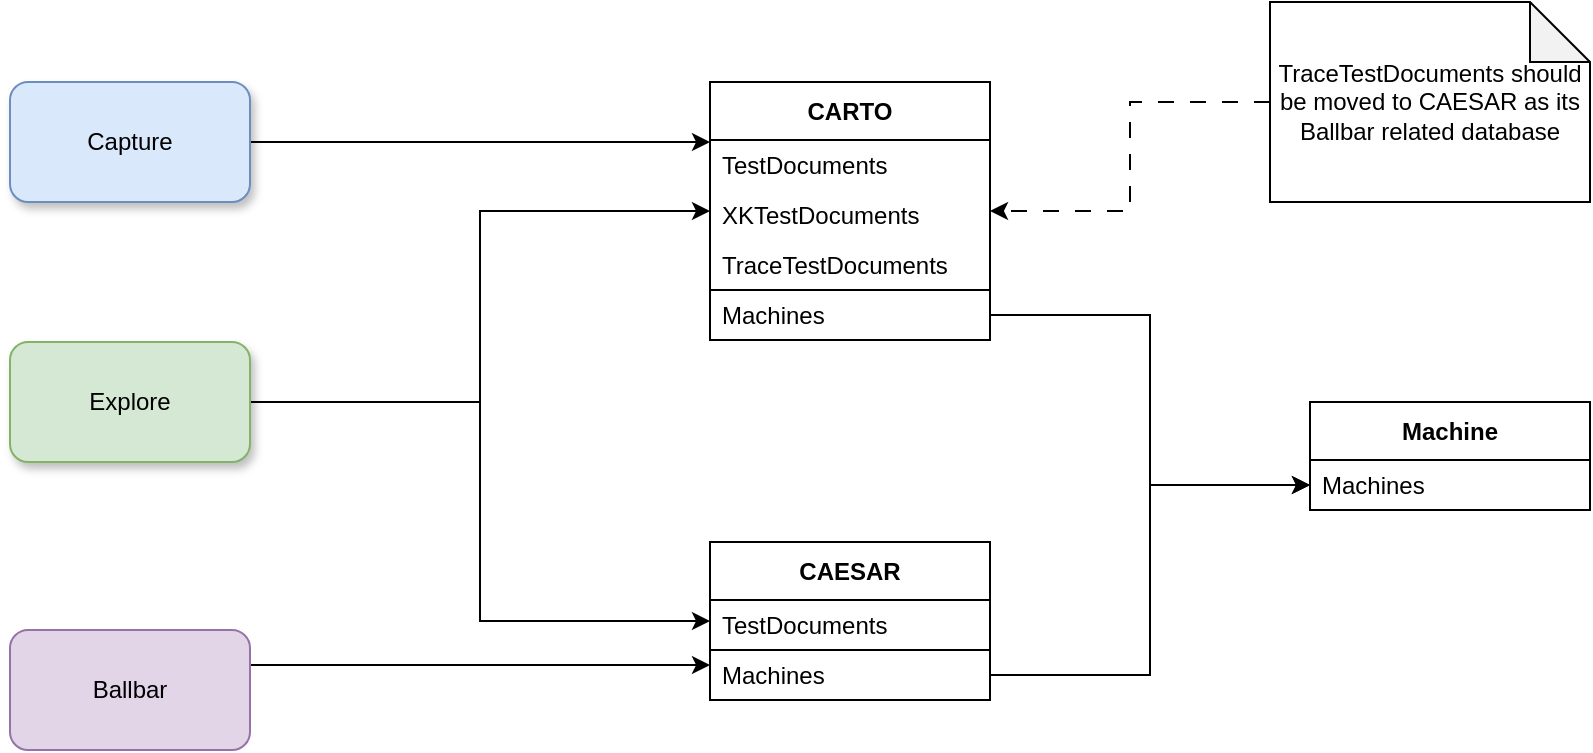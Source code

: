 <mxfile version="27.0.6">
  <diagram name="High Level" id="kDHAMI8vfA3kL-J-4AEr">
    <mxGraphModel dx="1244" dy="668" grid="1" gridSize="10" guides="1" tooltips="1" connect="1" arrows="1" fold="1" page="1" pageScale="1" pageWidth="827" pageHeight="1169" math="0" shadow="0">
      <root>
        <mxCell id="0" />
        <mxCell id="1" parent="0" />
        <mxCell id="q3kBi8KNVVEpbpXcGzCK-2" value="CARTO" style="swimlane;fontStyle=1;align=center;verticalAlign=middle;childLayout=stackLayout;horizontal=1;startSize=29;horizontalStack=0;resizeParent=1;resizeParentMax=0;resizeLast=0;collapsible=0;marginBottom=0;html=1;whiteSpace=wrap;" vertex="1" parent="1">
          <mxGeometry x="380" y="120" width="140" height="129" as="geometry" />
        </mxCell>
        <mxCell id="q3kBi8KNVVEpbpXcGzCK-6" value="TestDocuments" style="text;html=1;strokeColor=none;fillColor=none;align=left;verticalAlign=middle;spacingLeft=4;spacingRight=4;overflow=hidden;rotatable=0;points=[[0,0.5],[1,0.5]];portConstraint=eastwest;whiteSpace=wrap;" vertex="1" parent="q3kBi8KNVVEpbpXcGzCK-2">
          <mxGeometry y="29" width="140" height="25" as="geometry" />
        </mxCell>
        <mxCell id="q3kBi8KNVVEpbpXcGzCK-7" value="XKTestDocuments" style="text;html=1;strokeColor=none;fillColor=none;align=left;verticalAlign=middle;spacingLeft=4;spacingRight=4;overflow=hidden;rotatable=0;points=[[0,0.5],[1,0.5]];portConstraint=eastwest;whiteSpace=wrap;" vertex="1" parent="q3kBi8KNVVEpbpXcGzCK-2">
          <mxGeometry y="54" width="140" height="25" as="geometry" />
        </mxCell>
        <mxCell id="q3kBi8KNVVEpbpXcGzCK-10" value="TraceTestDocuments" style="text;html=1;strokeColor=none;fillColor=none;align=left;verticalAlign=middle;spacingLeft=4;spacingRight=4;overflow=hidden;rotatable=0;points=[[0,0.5],[1,0.5]];portConstraint=eastwest;whiteSpace=wrap;" vertex="1" parent="q3kBi8KNVVEpbpXcGzCK-2">
          <mxGeometry y="79" width="140" height="25" as="geometry" />
        </mxCell>
        <mxCell id="q3kBi8KNVVEpbpXcGzCK-5" value="Machines" style="text;html=1;strokeColor=default;fillColor=none;align=left;verticalAlign=middle;spacingLeft=4;spacingRight=4;overflow=hidden;rotatable=0;points=[[0,0.5],[1,0.5]];portConstraint=eastwest;whiteSpace=wrap;rounded=0;" vertex="1" parent="q3kBi8KNVVEpbpXcGzCK-2">
          <mxGeometry y="104" width="140" height="25" as="geometry" />
        </mxCell>
        <mxCell id="q3kBi8KNVVEpbpXcGzCK-8" value="CAESAR" style="swimlane;fontStyle=1;align=center;verticalAlign=middle;childLayout=stackLayout;horizontal=1;startSize=29;horizontalStack=0;resizeParent=1;resizeParentMax=0;resizeLast=0;collapsible=0;marginBottom=0;html=1;whiteSpace=wrap;" vertex="1" parent="1">
          <mxGeometry x="380" y="350" width="140" height="79" as="geometry" />
        </mxCell>
        <mxCell id="q3kBi8KNVVEpbpXcGzCK-9" value="TestDocuments" style="text;html=1;strokeColor=none;fillColor=none;align=left;verticalAlign=middle;spacingLeft=4;spacingRight=4;overflow=hidden;rotatable=0;points=[[0,0.5],[1,0.5]];portConstraint=eastwest;whiteSpace=wrap;" vertex="1" parent="q3kBi8KNVVEpbpXcGzCK-8">
          <mxGeometry y="29" width="140" height="25" as="geometry" />
        </mxCell>
        <mxCell id="q3kBi8KNVVEpbpXcGzCK-11" value="Machines" style="text;html=1;strokeColor=default;fillColor=none;align=left;verticalAlign=middle;spacingLeft=4;spacingRight=4;overflow=hidden;rotatable=0;points=[[0,0.5],[1,0.5]];portConstraint=eastwest;whiteSpace=wrap;" vertex="1" parent="q3kBi8KNVVEpbpXcGzCK-8">
          <mxGeometry y="54" width="140" height="25" as="geometry" />
        </mxCell>
        <mxCell id="q3kBi8KNVVEpbpXcGzCK-13" value="Machine" style="swimlane;fontStyle=1;align=center;verticalAlign=middle;childLayout=stackLayout;horizontal=1;startSize=29;horizontalStack=0;resizeParent=1;resizeParentMax=0;resizeLast=0;collapsible=0;marginBottom=0;html=1;whiteSpace=wrap;" vertex="1" parent="1">
          <mxGeometry x="680" y="280" width="140" height="54" as="geometry" />
        </mxCell>
        <mxCell id="q3kBi8KNVVEpbpXcGzCK-16" value="Machines" style="text;html=1;strokeColor=none;fillColor=none;align=left;verticalAlign=middle;spacingLeft=4;spacingRight=4;overflow=hidden;rotatable=0;points=[[0,0.5],[1,0.5]];portConstraint=eastwest;whiteSpace=wrap;" vertex="1" parent="q3kBi8KNVVEpbpXcGzCK-13">
          <mxGeometry y="29" width="140" height="25" as="geometry" />
        </mxCell>
        <mxCell id="q3kBi8KNVVEpbpXcGzCK-17" style="edgeStyle=orthogonalEdgeStyle;rounded=0;orthogonalLoop=1;jettySize=auto;html=1;" edge="1" parent="1" source="q3kBi8KNVVEpbpXcGzCK-5" target="q3kBi8KNVVEpbpXcGzCK-16">
          <mxGeometry relative="1" as="geometry" />
        </mxCell>
        <mxCell id="q3kBi8KNVVEpbpXcGzCK-18" style="edgeStyle=orthogonalEdgeStyle;rounded=0;orthogonalLoop=1;jettySize=auto;html=1;" edge="1" parent="1" source="q3kBi8KNVVEpbpXcGzCK-11" target="q3kBi8KNVVEpbpXcGzCK-16">
          <mxGeometry relative="1" as="geometry" />
        </mxCell>
        <mxCell id="q3kBi8KNVVEpbpXcGzCK-23" style="edgeStyle=elbowEdgeStyle;rounded=0;orthogonalLoop=1;jettySize=auto;html=1;elbow=vertical;" edge="1" parent="1" source="q3kBi8KNVVEpbpXcGzCK-19" target="q3kBi8KNVVEpbpXcGzCK-2">
          <mxGeometry relative="1" as="geometry" />
        </mxCell>
        <mxCell id="q3kBi8KNVVEpbpXcGzCK-19" value="Capture" style="rounded=1;whiteSpace=wrap;html=1;fillColor=#dae8fc;strokeColor=#6c8ebf;shadow=1;" vertex="1" parent="1">
          <mxGeometry x="30" y="120" width="120" height="60" as="geometry" />
        </mxCell>
        <mxCell id="q3kBi8KNVVEpbpXcGzCK-25" style="edgeStyle=elbowEdgeStyle;rounded=0;orthogonalLoop=1;jettySize=auto;html=1;" edge="1" parent="1" source="q3kBi8KNVVEpbpXcGzCK-20" target="q3kBi8KNVVEpbpXcGzCK-2">
          <mxGeometry relative="1" as="geometry" />
        </mxCell>
        <mxCell id="q3kBi8KNVVEpbpXcGzCK-26" style="edgeStyle=elbowEdgeStyle;rounded=0;orthogonalLoop=1;jettySize=auto;html=1;" edge="1" parent="1" source="q3kBi8KNVVEpbpXcGzCK-20" target="q3kBi8KNVVEpbpXcGzCK-8">
          <mxGeometry relative="1" as="geometry" />
        </mxCell>
        <mxCell id="q3kBi8KNVVEpbpXcGzCK-20" value="Explore" style="rounded=1;whiteSpace=wrap;html=1;fillColor=#d5e8d4;strokeColor=#82b366;shadow=1;" vertex="1" parent="1">
          <mxGeometry x="30" y="250" width="120" height="60" as="geometry" />
        </mxCell>
        <mxCell id="q3kBi8KNVVEpbpXcGzCK-27" style="edgeStyle=elbowEdgeStyle;rounded=0;orthogonalLoop=1;jettySize=auto;html=1;elbow=vertical;" edge="1" parent="1" source="q3kBi8KNVVEpbpXcGzCK-21" target="q3kBi8KNVVEpbpXcGzCK-8">
          <mxGeometry relative="1" as="geometry" />
        </mxCell>
        <mxCell id="q3kBi8KNVVEpbpXcGzCK-21" value="Ballbar" style="rounded=1;whiteSpace=wrap;html=1;fillColor=#e1d5e7;strokeColor=#9673a6;" vertex="1" parent="1">
          <mxGeometry x="30" y="394" width="120" height="60" as="geometry" />
        </mxCell>
        <mxCell id="q3kBi8KNVVEpbpXcGzCK-29" style="edgeStyle=orthogonalEdgeStyle;rounded=0;orthogonalLoop=1;jettySize=auto;html=1;dashed=1;dashPattern=8 8;" edge="1" parent="1" source="q3kBi8KNVVEpbpXcGzCK-28" target="q3kBi8KNVVEpbpXcGzCK-2">
          <mxGeometry relative="1" as="geometry" />
        </mxCell>
        <mxCell id="q3kBi8KNVVEpbpXcGzCK-28" value="&lt;span style=&quot;text-align: left;&quot;&gt;TraceTestDocuments should be moved to CAESAR as its Ballbar related database&lt;/span&gt;" style="shape=note;whiteSpace=wrap;html=1;backgroundOutline=1;darkOpacity=0.05;" vertex="1" parent="1">
          <mxGeometry x="660" y="80" width="160" height="100" as="geometry" />
        </mxCell>
      </root>
    </mxGraphModel>
  </diagram>
</mxfile>
